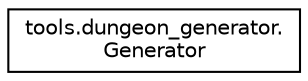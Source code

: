 digraph "Graphical Class Hierarchy"
{
 // LATEX_PDF_SIZE
  edge [fontname="Helvetica",fontsize="10",labelfontname="Helvetica",labelfontsize="10"];
  node [fontname="Helvetica",fontsize="10",shape=record];
  rankdir="LR";
  Node0 [label="tools.dungeon_generator.\lGenerator",height=0.2,width=0.4,color="black", fillcolor="white", style="filled",URL="$classtools_1_1dungeon__generator_1_1Generator.html",tooltip=" "];
}
